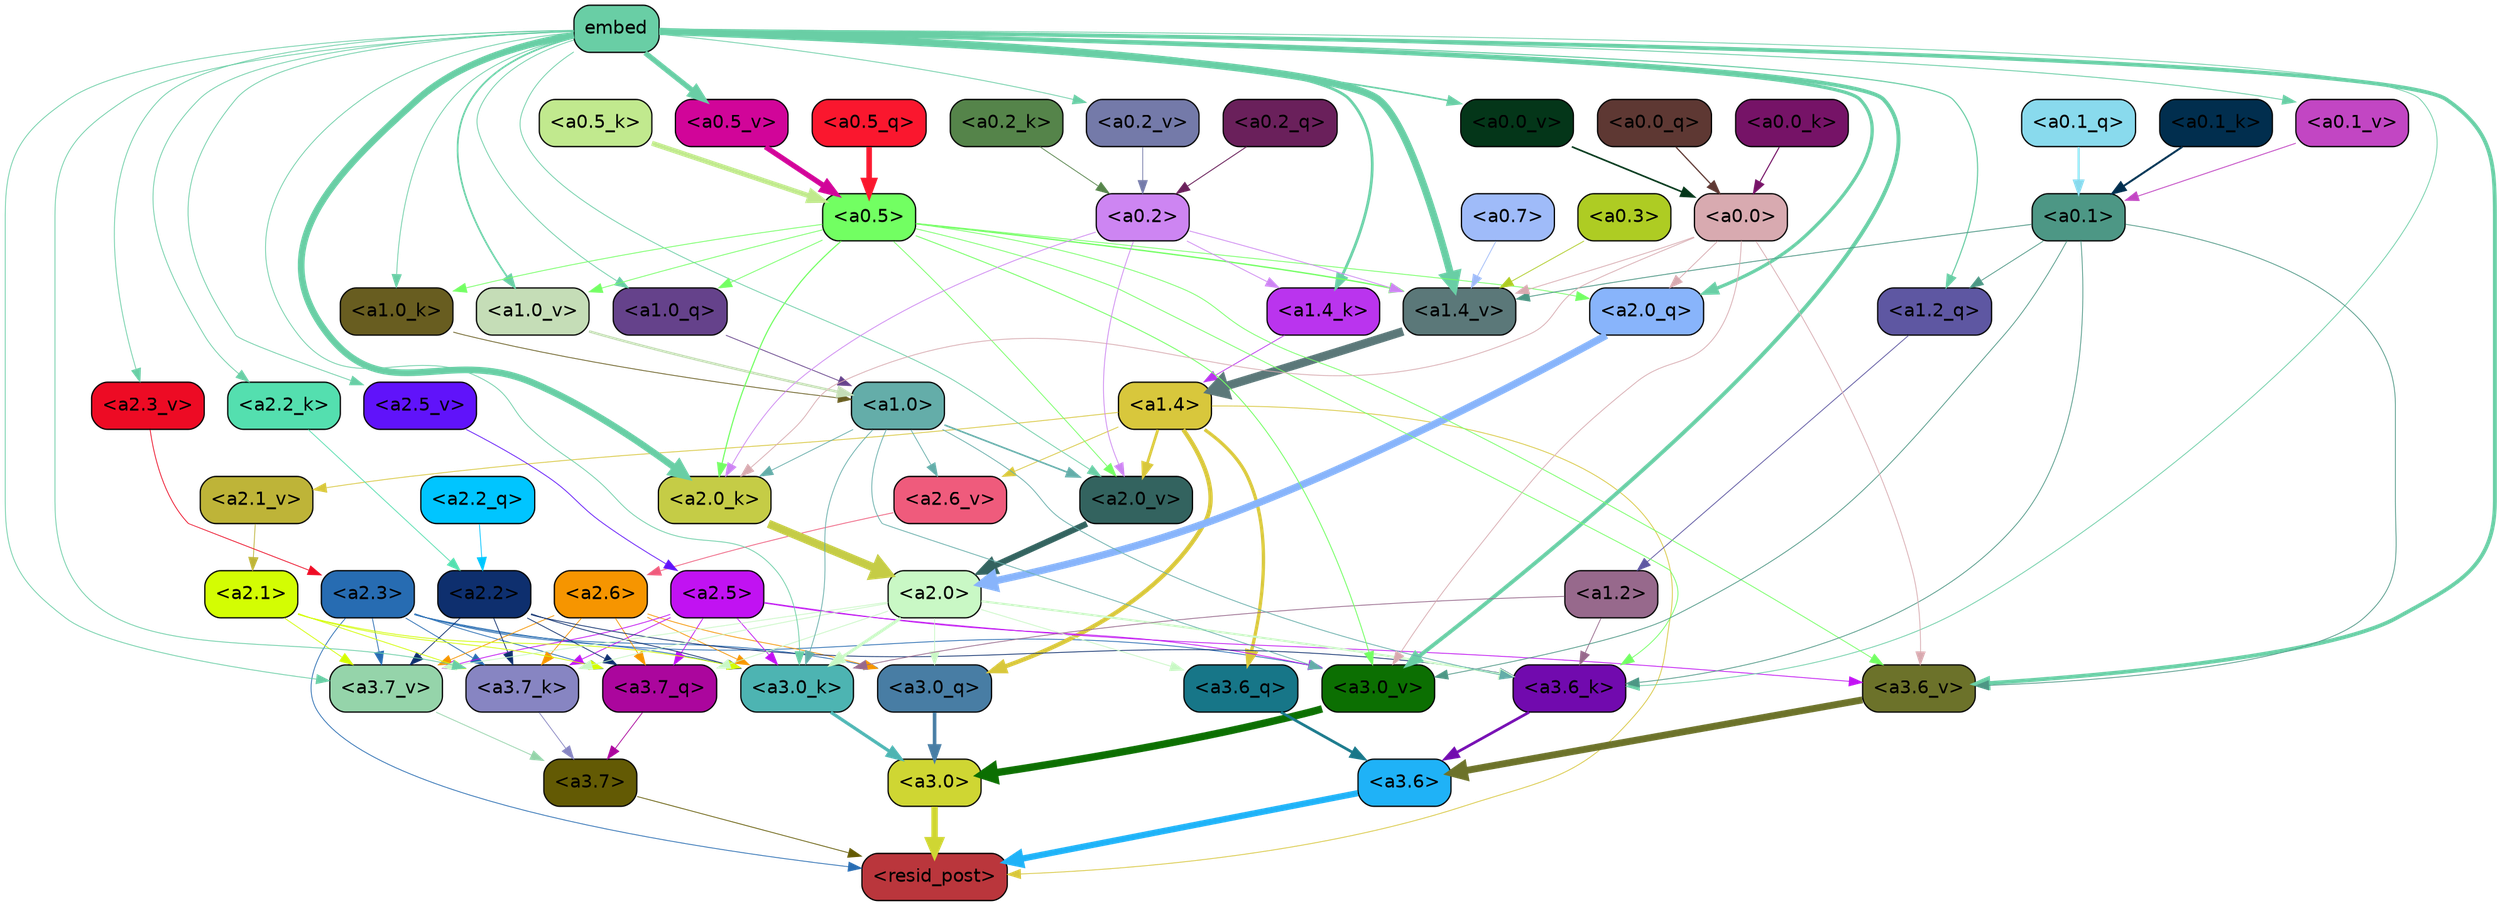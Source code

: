 strict digraph "" {
	graph [bgcolor=transparent,
		layout=dot,
		overlap=false,
		splines=true
	];
	"<a3.7>"	[color=black,
		fillcolor="#635a04",
		fontname=Helvetica,
		shape=box,
		style="filled, rounded"];
	"<resid_post>"	[color=black,
		fillcolor="#ba363c",
		fontname=Helvetica,
		shape=box,
		style="filled, rounded"];
	"<a3.7>" -> "<resid_post>"	[color="#635a04",
		penwidth=0.6];
	"<a3.6>"	[color=black,
		fillcolor="#1fb2f7",
		fontname=Helvetica,
		shape=box,
		style="filled, rounded"];
	"<a3.6>" -> "<resid_post>"	[color="#1fb2f7",
		penwidth=4.753257989883423];
	"<a3.0>"	[color=black,
		fillcolor="#cfd633",
		fontname=Helvetica,
		shape=box,
		style="filled, rounded"];
	"<a3.0>" -> "<resid_post>"	[color="#cfd633",
		penwidth=4.90053927898407];
	"<a2.3>"	[color=black,
		fillcolor="#276cb2",
		fontname=Helvetica,
		shape=box,
		style="filled, rounded"];
	"<a2.3>" -> "<resid_post>"	[color="#276cb2",
		penwidth=0.6];
	"<a3.7_q>"	[color=black,
		fillcolor="#ab069d",
		fontname=Helvetica,
		shape=box,
		style="filled, rounded"];
	"<a2.3>" -> "<a3.7_q>"	[color="#276cb2",
		penwidth=0.6];
	"<a3.0_q>"	[color=black,
		fillcolor="#487da4",
		fontname=Helvetica,
		shape=box,
		style="filled, rounded"];
	"<a2.3>" -> "<a3.0_q>"	[color="#276cb2",
		penwidth=0.6];
	"<a3.7_k>"	[color=black,
		fillcolor="#8785c2",
		fontname=Helvetica,
		shape=box,
		style="filled, rounded"];
	"<a2.3>" -> "<a3.7_k>"	[color="#276cb2",
		penwidth=0.6];
	"<a3.0_k>"	[color=black,
		fillcolor="#4db4b2",
		fontname=Helvetica,
		shape=box,
		style="filled, rounded"];
	"<a2.3>" -> "<a3.0_k>"	[color="#276cb2",
		penwidth=0.6];
	"<a3.7_v>"	[color=black,
		fillcolor="#95d4aa",
		fontname=Helvetica,
		shape=box,
		style="filled, rounded"];
	"<a2.3>" -> "<a3.7_v>"	[color="#276cb2",
		penwidth=0.6];
	"<a3.0_v>"	[color=black,
		fillcolor="#0c6f02",
		fontname=Helvetica,
		shape=box,
		style="filled, rounded"];
	"<a2.3>" -> "<a3.0_v>"	[color="#276cb2",
		penwidth=0.6];
	"<a1.4>"	[color=black,
		fillcolor="#d8c73c",
		fontname=Helvetica,
		shape=box,
		style="filled, rounded"];
	"<a1.4>" -> "<resid_post>"	[color="#d8c73c",
		penwidth=0.6];
	"<a3.6_q>"	[color=black,
		fillcolor="#177688",
		fontname=Helvetica,
		shape=box,
		style="filled, rounded"];
	"<a1.4>" -> "<a3.6_q>"	[color="#d8c73c",
		penwidth=2.5149343013763428];
	"<a1.4>" -> "<a3.0_q>"	[color="#d8c73c",
		penwidth=3.2760138511657715];
	"<a2.6_v>"	[color=black,
		fillcolor="#ef5b7c",
		fontname=Helvetica,
		shape=box,
		style="filled, rounded"];
	"<a1.4>" -> "<a2.6_v>"	[color="#d8c73c",
		penwidth=0.6];
	"<a2.1_v>"	[color=black,
		fillcolor="#beb438",
		fontname=Helvetica,
		shape=box,
		style="filled, rounded"];
	"<a1.4>" -> "<a2.1_v>"	[color="#d8c73c",
		penwidth=0.6];
	"<a2.0_v>"	[color=black,
		fillcolor="#33635f",
		fontname=Helvetica,
		shape=box,
		style="filled, rounded"];
	"<a1.4>" -> "<a2.0_v>"	[color="#d8c73c",
		penwidth=2.0870713144540787];
	"<a3.7_q>" -> "<a3.7>"	[color="#ab069d",
		penwidth=0.6];
	"<a3.6_q>" -> "<a3.6>"	[color="#177688",
		penwidth=2.091020345687866];
	"<a3.0_q>" -> "<a3.0>"	[color="#487da4",
		penwidth=2.7421876192092896];
	"<a3.7_k>" -> "<a3.7>"	[color="#8785c2",
		penwidth=0.6];
	"<a3.6_k>"	[color=black,
		fillcolor="#710aae",
		fontname=Helvetica,
		shape=box,
		style="filled, rounded"];
	"<a3.6_k>" -> "<a3.6>"	[color="#710aae",
		penwidth=2.048597991466522];
	"<a3.0_k>" -> "<a3.0>"	[color="#4db4b2",
		penwidth=2.476402521133423];
	"<a3.7_v>" -> "<a3.7>"	[color="#95d4aa",
		penwidth=0.6];
	"<a3.6_v>"	[color=black,
		fillcolor="#6c722a",
		fontname=Helvetica,
		shape=box,
		style="filled, rounded"];
	"<a3.6_v>" -> "<a3.6>"	[color="#6c722a",
		penwidth=5.2550448179244995];
	"<a3.0_v>" -> "<a3.0>"	[color="#0c6f02",
		penwidth=5.652270674705505];
	"<a2.6>"	[color=black,
		fillcolor="#f69500",
		fontname=Helvetica,
		shape=box,
		style="filled, rounded"];
	"<a2.6>" -> "<a3.7_q>"	[color="#f69500",
		penwidth=0.6];
	"<a2.6>" -> "<a3.0_q>"	[color="#f69500",
		penwidth=0.6];
	"<a2.6>" -> "<a3.7_k>"	[color="#f69500",
		penwidth=0.6];
	"<a2.6>" -> "<a3.0_k>"	[color="#f69500",
		penwidth=0.6];
	"<a2.6>" -> "<a3.7_v>"	[color="#f69500",
		penwidth=0.6];
	"<a2.5>"	[color=black,
		fillcolor="#c112f2",
		fontname=Helvetica,
		shape=box,
		style="filled, rounded"];
	"<a2.5>" -> "<a3.7_q>"	[color="#c112f2",
		penwidth=0.6];
	"<a2.5>" -> "<a3.7_k>"	[color="#c112f2",
		penwidth=0.6];
	"<a2.5>" -> "<a3.0_k>"	[color="#c112f2",
		penwidth=0.6];
	"<a2.5>" -> "<a3.7_v>"	[color="#c112f2",
		penwidth=0.6];
	"<a2.5>" -> "<a3.6_v>"	[color="#c112f2",
		penwidth=0.6];
	"<a2.5>" -> "<a3.0_v>"	[color="#c112f2",
		penwidth=0.6];
	"<a2.2>"	[color=black,
		fillcolor="#0e2f6e",
		fontname=Helvetica,
		shape=box,
		style="filled, rounded"];
	"<a2.2>" -> "<a3.7_q>"	[color="#0e2f6e",
		penwidth=0.6];
	"<a2.2>" -> "<a3.7_k>"	[color="#0e2f6e",
		penwidth=0.6];
	"<a2.2>" -> "<a3.6_k>"	[color="#0e2f6e",
		penwidth=0.6];
	"<a2.2>" -> "<a3.0_k>"	[color="#0e2f6e",
		penwidth=0.6];
	"<a2.2>" -> "<a3.7_v>"	[color="#0e2f6e",
		penwidth=0.6];
	"<a2.1>"	[color=black,
		fillcolor="#d3fd03",
		fontname=Helvetica,
		shape=box,
		style="filled, rounded"];
	"<a2.1>" -> "<a3.7_q>"	[color="#d3fd03",
		penwidth=0.6];
	"<a2.1>" -> "<a3.7_k>"	[color="#d3fd03",
		penwidth=0.6];
	"<a2.1>" -> "<a3.0_k>"	[color="#d3fd03",
		penwidth=0.6];
	"<a2.1>" -> "<a3.7_v>"	[color="#d3fd03",
		penwidth=0.6];
	"<a2.0>"	[color=black,
		fillcolor="#c9f8c5",
		fontname=Helvetica,
		shape=box,
		style="filled, rounded"];
	"<a2.0>" -> "<a3.7_q>"	[color="#c9f8c5",
		penwidth=0.6];
	"<a2.0>" -> "<a3.6_q>"	[color="#c9f8c5",
		penwidth=0.6];
	"<a2.0>" -> "<a3.0_q>"	[color="#c9f8c5",
		penwidth=0.6];
	"<a2.0>" -> "<a3.7_k>"	[color="#c9f8c5",
		penwidth=0.6];
	"<a2.0>" -> "<a3.6_k>"	[color="#c9f8c5",
		penwidth=1.5290023684501648];
	"<a2.0>" -> "<a3.0_k>"	[color="#c9f8c5",
		penwidth=2.2635570764541626];
	"<a2.0>" -> "<a3.7_v>"	[color="#c9f8c5",
		penwidth=0.6];
	embed	[color=black,
		fillcolor="#69cea5",
		fontname=Helvetica,
		shape=box,
		style="filled, rounded"];
	embed -> "<a3.7_k>"	[color="#69cea5",
		penwidth=0.6];
	embed -> "<a3.6_k>"	[color="#69cea5",
		penwidth=0.6];
	embed -> "<a3.0_k>"	[color="#69cea5",
		penwidth=0.6];
	embed -> "<a3.7_v>"	[color="#69cea5",
		penwidth=0.6];
	embed -> "<a3.6_v>"	[color="#69cea5",
		penwidth=2.9556376338005066];
	embed -> "<a3.0_v>"	[color="#69cea5",
		penwidth=2.972973108291626];
	"<a2.0_q>"	[color=black,
		fillcolor="#88b4fb",
		fontname=Helvetica,
		shape=box,
		style="filled, rounded"];
	embed -> "<a2.0_q>"	[color="#69cea5",
		penwidth=2.522909115999937];
	"<a2.2_k>"	[color=black,
		fillcolor="#54dfaf",
		fontname=Helvetica,
		shape=box,
		style="filled, rounded"];
	embed -> "<a2.2_k>"	[color="#69cea5",
		penwidth=0.6];
	"<a2.0_k>"	[color=black,
		fillcolor="#c5cc46",
		fontname=Helvetica,
		shape=box,
		style="filled, rounded"];
	embed -> "<a2.0_k>"	[color="#69cea5",
		penwidth=5.094568967819214];
	"<a2.5_v>"	[color=black,
		fillcolor="#6013fa",
		fontname=Helvetica,
		shape=box,
		style="filled, rounded"];
	embed -> "<a2.5_v>"	[color="#69cea5",
		penwidth=0.6];
	"<a2.3_v>"	[color=black,
		fillcolor="#ed0b24",
		fontname=Helvetica,
		shape=box,
		style="filled, rounded"];
	embed -> "<a2.3_v>"	[color="#69cea5",
		penwidth=0.6];
	embed -> "<a2.0_v>"	[color="#69cea5",
		penwidth=0.6];
	"<a1.2_q>"	[color=black,
		fillcolor="#5e57a2",
		fontname=Helvetica,
		shape=box,
		style="filled, rounded"];
	embed -> "<a1.2_q>"	[color="#69cea5",
		penwidth=0.8520002365112305];
	"<a1.0_q>"	[color=black,
		fillcolor="#65428b",
		fontname=Helvetica,
		shape=box,
		style="filled, rounded"];
	embed -> "<a1.0_q>"	[color="#69cea5",
		penwidth=0.6];
	"<a1.4_k>"	[color=black,
		fillcolor="#ba34ee",
		fontname=Helvetica,
		shape=box,
		style="filled, rounded"];
	embed -> "<a1.4_k>"	[color="#69cea5",
		penwidth=2.115079402923584];
	"<a1.0_k>"	[color=black,
		fillcolor="#685d20",
		fontname=Helvetica,
		shape=box,
		style="filled, rounded"];
	embed -> "<a1.0_k>"	[color="#69cea5",
		penwidth=0.6];
	"<a1.4_v>"	[color=black,
		fillcolor="#5b7879",
		fontname=Helvetica,
		shape=box,
		style="filled, rounded"];
	embed -> "<a1.4_v>"	[color="#69cea5",
		penwidth=5.504090070724487];
	"<a1.0_v>"	[color=black,
		fillcolor="#c5ddb7",
		fontname=Helvetica,
		shape=box,
		style="filled, rounded"];
	embed -> "<a1.0_v>"	[color="#69cea5",
		penwidth=1.2935692071914673];
	"<a0.5_v>"	[color=black,
		fillcolor="#d10599",
		fontname=Helvetica,
		shape=box,
		style="filled, rounded"];
	embed -> "<a0.5_v>"	[color="#69cea5",
		penwidth=4.012355327606201];
	"<a0.2_v>"	[color=black,
		fillcolor="#747aa9",
		fontname=Helvetica,
		shape=box,
		style="filled, rounded"];
	embed -> "<a0.2_v>"	[color="#69cea5",
		penwidth=0.6];
	"<a0.1_v>"	[color=black,
		fillcolor="#c246c3",
		fontname=Helvetica,
		shape=box,
		style="filled, rounded"];
	embed -> "<a0.1_v>"	[color="#69cea5",
		penwidth=0.6730842590332031];
	"<a0.0_v>"	[color=black,
		fillcolor="#043619",
		fontname=Helvetica,
		shape=box,
		style="filled, rounded"];
	embed -> "<a0.0_v>"	[color="#69cea5",
		penwidth=1.2175352573394775];
	"<a1.2>"	[color=black,
		fillcolor="#97698c",
		fontname=Helvetica,
		shape=box,
		style="filled, rounded"];
	"<a1.2>" -> "<a3.6_k>"	[color="#97698c",
		penwidth=0.6];
	"<a1.2>" -> "<a3.0_k>"	[color="#97698c",
		penwidth=0.6];
	"<a1.0>"	[color=black,
		fillcolor="#64ada9",
		fontname=Helvetica,
		shape=box,
		style="filled, rounded"];
	"<a1.0>" -> "<a3.6_k>"	[color="#64ada9",
		penwidth=0.6];
	"<a1.0>" -> "<a3.0_k>"	[color="#64ada9",
		penwidth=0.6];
	"<a1.0>" -> "<a3.0_v>"	[color="#64ada9",
		penwidth=0.6];
	"<a1.0>" -> "<a2.0_k>"	[color="#64ada9",
		penwidth=0.6];
	"<a1.0>" -> "<a2.6_v>"	[color="#64ada9",
		penwidth=0.6];
	"<a1.0>" -> "<a2.0_v>"	[color="#64ada9",
		penwidth=1.2152502536773682];
	"<a0.5>"	[color=black,
		fillcolor="#72ff62",
		fontname=Helvetica,
		shape=box,
		style="filled, rounded"];
	"<a0.5>" -> "<a3.6_k>"	[color="#72ff62",
		penwidth=0.6];
	"<a0.5>" -> "<a3.6_v>"	[color="#72ff62",
		penwidth=0.6];
	"<a0.5>" -> "<a3.0_v>"	[color="#72ff62",
		penwidth=0.6790935099124908];
	"<a0.5>" -> "<a2.0_q>"	[color="#72ff62",
		penwidth=0.6];
	"<a0.5>" -> "<a2.0_k>"	[color="#72ff62",
		penwidth=0.8835153579711914];
	"<a0.5>" -> "<a2.0_v>"	[color="#72ff62",
		penwidth=0.6];
	"<a0.5>" -> "<a1.0_q>"	[color="#72ff62",
		penwidth=0.6];
	"<a0.5>" -> "<a1.0_k>"	[color="#72ff62",
		penwidth=0.6];
	"<a0.5>" -> "<a1.4_v>"	[color="#72ff62",
		penwidth=1.022335171699524];
	"<a0.5>" -> "<a1.0_v>"	[color="#72ff62",
		penwidth=0.6];
	"<a0.1>"	[color=black,
		fillcolor="#4d9785",
		fontname=Helvetica,
		shape=box,
		style="filled, rounded"];
	"<a0.1>" -> "<a3.6_k>"	[color="#4d9785",
		penwidth=0.6];
	"<a0.1>" -> "<a3.6_v>"	[color="#4d9785",
		penwidth=0.6];
	"<a0.1>" -> "<a3.0_v>"	[color="#4d9785",
		penwidth=0.6];
	"<a0.1>" -> "<a1.2_q>"	[color="#4d9785",
		penwidth=0.6];
	"<a0.1>" -> "<a1.4_v>"	[color="#4d9785",
		penwidth=0.6438122987747192];
	"<a0.0>"	[color=black,
		fillcolor="#d8aab0",
		fontname=Helvetica,
		shape=box,
		style="filled, rounded"];
	"<a0.0>" -> "<a3.6_v>"	[color="#d8aab0",
		penwidth=0.6];
	"<a0.0>" -> "<a3.0_v>"	[color="#d8aab0",
		penwidth=0.6];
	"<a0.0>" -> "<a2.0_q>"	[color="#d8aab0",
		penwidth=0.6];
	"<a0.0>" -> "<a2.0_k>"	[color="#d8aab0",
		penwidth=0.6];
	"<a0.0>" -> "<a1.4_v>"	[color="#d8aab0",
		penwidth=0.6];
	"<a2.2_q>"	[color=black,
		fillcolor="#00c5ff",
		fontname=Helvetica,
		shape=box,
		style="filled, rounded"];
	"<a2.2_q>" -> "<a2.2>"	[color="#00c5ff",
		penwidth=0.6];
	"<a2.0_q>" -> "<a2.0>"	[color="#88b4fb",
		penwidth=5.557696580886841];
	"<a2.2_k>" -> "<a2.2>"	[color="#54dfaf",
		penwidth=0.6];
	"<a2.0_k>" -> "<a2.0>"	[color="#c5cc46",
		penwidth=6.320472955703735];
	"<a2.6_v>" -> "<a2.6>"	[color="#ef5b7c",
		penwidth=0.6];
	"<a2.5_v>" -> "<a2.5>"	[color="#6013fa",
		penwidth=0.6];
	"<a2.3_v>" -> "<a2.3>"	[color="#ed0b24",
		penwidth=0.6];
	"<a2.1_v>" -> "<a2.1>"	[color="#beb438",
		penwidth=0.6];
	"<a2.0_v>" -> "<a2.0>"	[color="#33635f",
		penwidth=4.611755967140198];
	"<a0.2>"	[color=black,
		fillcolor="#cd85f2",
		fontname=Helvetica,
		shape=box,
		style="filled, rounded"];
	"<a0.2>" -> "<a2.0_k>"	[color="#cd85f2",
		penwidth=0.6];
	"<a0.2>" -> "<a2.0_v>"	[color="#cd85f2",
		penwidth=0.6];
	"<a0.2>" -> "<a1.4_k>"	[color="#cd85f2",
		penwidth=0.6];
	"<a0.2>" -> "<a1.4_v>"	[color="#cd85f2",
		penwidth=0.6];
	"<a1.2_q>" -> "<a1.2>"	[color="#5e57a2",
		penwidth=0.6145738363265991];
	"<a1.0_q>" -> "<a1.0>"	[color="#65428b",
		penwidth=0.6];
	"<a1.4_k>" -> "<a1.4>"	[color="#ba34ee",
		penwidth=0.6];
	"<a1.0_k>" -> "<a1.0>"	[color="#685d20",
		penwidth=0.6];
	"<a1.4_v>" -> "<a1.4>"	[color="#5b7879",
		penwidth=6.5241758823394775];
	"<a1.0_v>" -> "<a1.0>"	[color="#c5ddb7",
		penwidth=1.8809151649475098];
	"<a0.7>"	[color=black,
		fillcolor="#9fbbf9",
		fontname=Helvetica,
		shape=box,
		style="filled, rounded"];
	"<a0.7>" -> "<a1.4_v>"	[color="#9fbbf9",
		penwidth=0.6];
	"<a0.3>"	[color=black,
		fillcolor="#aecc23",
		fontname=Helvetica,
		shape=box,
		style="filled, rounded"];
	"<a0.3>" -> "<a1.4_v>"	[color="#aecc23",
		penwidth=0.6];
	"<a0.5_q>"	[color=black,
		fillcolor="#fa172e",
		fontname=Helvetica,
		shape=box,
		style="filled, rounded"];
	"<a0.5_q>" -> "<a0.5>"	[color="#fa172e",
		penwidth=4.2370394468307495];
	"<a0.2_q>"	[color=black,
		fillcolor="#6a205b",
		fontname=Helvetica,
		shape=box,
		style="filled, rounded"];
	"<a0.2_q>" -> "<a0.2>"	[color="#6a205b",
		penwidth=0.6822714805603027];
	"<a0.1_q>"	[color=black,
		fillcolor="#89daed",
		fontname=Helvetica,
		shape=box,
		style="filled, rounded"];
	"<a0.1_q>" -> "<a0.1>"	[color="#89daed",
		penwidth=1.6176555156707764];
	"<a0.0_q>"	[color=black,
		fillcolor="#5e3833",
		fontname=Helvetica,
		shape=box,
		style="filled, rounded"];
	"<a0.0_q>" -> "<a0.0>"	[color="#5e3833",
		penwidth=0.9359095096588135];
	"<a0.5_k>"	[color=black,
		fillcolor="#c1e98e",
		fontname=Helvetica,
		shape=box,
		style="filled, rounded"];
	"<a0.5_k>" -> "<a0.5>"	[color="#c1e98e",
		penwidth=3.8599258065223694];
	"<a0.2_k>"	[color=black,
		fillcolor="#55844a",
		fontname=Helvetica,
		shape=box,
		style="filled, rounded"];
	"<a0.2_k>" -> "<a0.2>"	[color="#55844a",
		penwidth=0.6];
	"<a0.1_k>"	[color=black,
		fillcolor="#012e4e",
		fontname=Helvetica,
		shape=box,
		style="filled, rounded"];
	"<a0.1_k>" -> "<a0.1>"	[color="#012e4e",
		penwidth=1.5140717029571533];
	"<a0.0_k>"	[color=black,
		fillcolor="#761367",
		fontname=Helvetica,
		shape=box,
		style="filled, rounded"];
	"<a0.0_k>" -> "<a0.0>"	[color="#761367",
		penwidth=0.8258748054504395];
	"<a0.5_v>" -> "<a0.5>"	[color="#d10599",
		penwidth=4.0173709988594055];
	"<a0.2_v>" -> "<a0.2>"	[color="#747aa9",
		penwidth=0.6];
	"<a0.1_v>" -> "<a0.1>"	[color="#c246c3",
		penwidth=0.6690568923950195];
	"<a0.0_v>" -> "<a0.0>"	[color="#043619",
		penwidth=1.2524418830871582];
}
